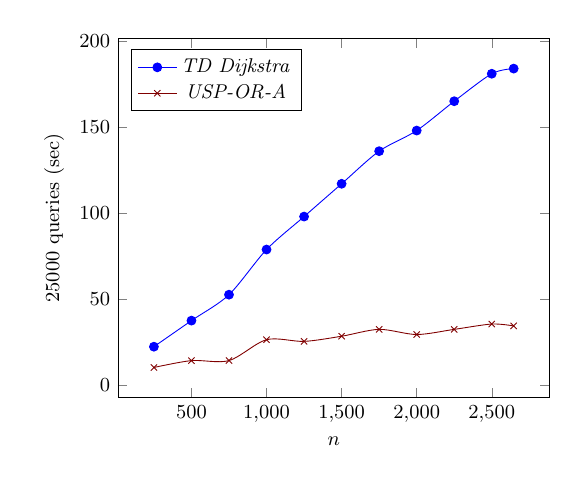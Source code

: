 \tikzstyle{textstyle}=[font=\fontsize{9}{9}\selectfont]
\begin{tikzpicture}[textstyle, scale=0.8]
    \begin{axis}[
        xlabel={$n$},
        ylabel={$25000$ queries (sec)},
		legend pos=north west
        ]
        
    \addplot[smooth,mark=*,color=blue] plot coordinates {
		(250,22.2)
		(500,37.4)
		(750,52.5)
		(1000,78.8)
		(1250,98.0)
		(1500,117.1)
		(1750,136.1)
		(2000,148.1)
		(2250,165.2)
		(2500,181.2)
		(2646,184.2)
    };
    \addlegendentry{\textit{TD Dijkstra}}
    
    \addplot[smooth,mark=x,color=black!50!red] plot coordinates {
		(250,10.1)
		(500,14.1)
		(750,14.1)
		(1000,26.3)
		(1250,25.3)
		(1500,28.3)
		(1750,32.3)
		(2000,29.3)
		(2250,32.3)
		(2500,35.4)
		(2646,34.3)
    };
    \addlegendentry{\textit{USP-OR-A}}
    
    \end{axis}
\end{tikzpicture}
